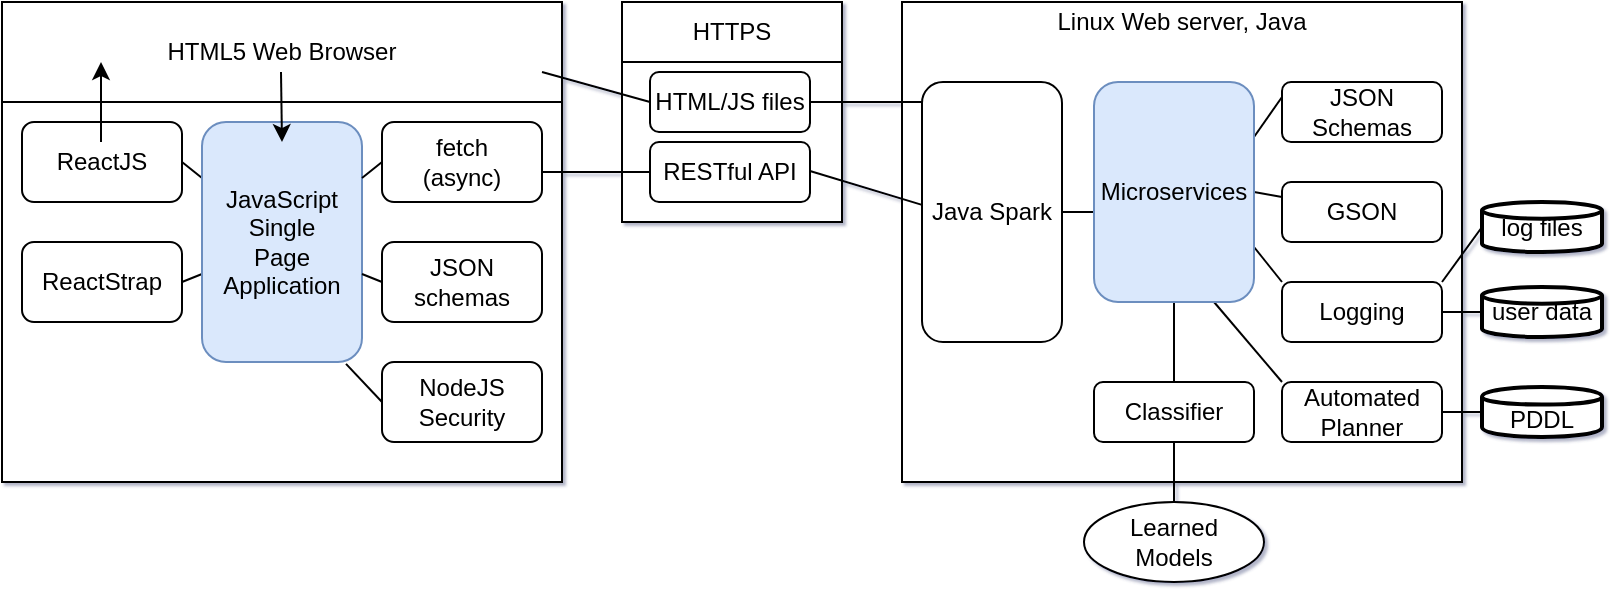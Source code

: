 <mxfile version="13.6.10" type="device"><diagram id="PT35EyfSLa0vzSes3Dm7" name="Page-1"><mxGraphModel dx="496" dy="776" grid="1" gridSize="10" guides="1" tooltips="1" connect="1" arrows="1" fold="1" page="1" pageScale="1" pageWidth="850" pageHeight="1100" math="0" shadow="1"><root><mxCell id="0"/><mxCell id="1" parent="0"/><mxCell id="Cc42eQVqFO9KSYnbwON6-1" value="" style="rounded=0;whiteSpace=wrap;html=1;" vertex="1" parent="1"><mxGeometry x="40" y="40" width="280" height="240" as="geometry"/></mxCell><mxCell id="Cc42eQVqFO9KSYnbwON6-2" value="" style="rounded=0;whiteSpace=wrap;html=1;" vertex="1" parent="1"><mxGeometry x="490" y="40" width="280" height="240" as="geometry"/></mxCell><mxCell id="Cc42eQVqFO9KSYnbwON6-4" value="HTML5 Web Browser" style="rounded=0;whiteSpace=wrap;html=1;" vertex="1" parent="1"><mxGeometry x="40" y="40" width="280" height="50" as="geometry"/></mxCell><mxCell id="Cc42eQVqFO9KSYnbwON6-44" style="edgeStyle=none;rounded=0;orthogonalLoop=1;jettySize=auto;html=1;exitX=1;exitY=0.5;exitDx=0;exitDy=0;startArrow=none;startFill=0;endArrow=none;endFill=0;" edge="1" parent="1" source="Cc42eQVqFO9KSYnbwON6-5" target="Cc42eQVqFO9KSYnbwON6-7"><mxGeometry relative="1" as="geometry"/></mxCell><mxCell id="Cc42eQVqFO9KSYnbwON6-5" value="ReactJS" style="rounded=1;whiteSpace=wrap;html=1;" vertex="1" parent="1"><mxGeometry x="50" y="100" width="80" height="40" as="geometry"/></mxCell><mxCell id="Cc42eQVqFO9KSYnbwON6-45" style="edgeStyle=none;rounded=0;orthogonalLoop=1;jettySize=auto;html=1;exitX=1;exitY=0.5;exitDx=0;exitDy=0;startArrow=none;startFill=0;endArrow=none;endFill=0;" edge="1" parent="1" source="Cc42eQVqFO9KSYnbwON6-6" target="Cc42eQVqFO9KSYnbwON6-7"><mxGeometry relative="1" as="geometry"/></mxCell><mxCell id="Cc42eQVqFO9KSYnbwON6-6" value="ReactStrap" style="rounded=1;whiteSpace=wrap;html=1;" vertex="1" parent="1"><mxGeometry x="50" y="160" width="80" height="40" as="geometry"/></mxCell><mxCell id="Cc42eQVqFO9KSYnbwON6-60" style="edgeStyle=none;rounded=0;orthogonalLoop=1;jettySize=auto;html=1;entryX=0;entryY=0.5;entryDx=0;entryDy=0;startArrow=none;startFill=0;endArrow=none;endFill=0;exitX=0.9;exitY=1.008;exitDx=0;exitDy=0;exitPerimeter=0;" edge="1" parent="1" source="Cc42eQVqFO9KSYnbwON6-7" target="Cc42eQVqFO9KSYnbwON6-59"><mxGeometry relative="1" as="geometry"/></mxCell><mxCell id="Cc42eQVqFO9KSYnbwON6-7" value="&lt;div&gt;JavaScript&lt;/div&gt;&lt;div&gt;Single&lt;/div&gt;&lt;div&gt;Page&lt;/div&gt;&lt;div&gt;Application&lt;br&gt;&lt;/div&gt;" style="rounded=1;whiteSpace=wrap;html=1;fillColor=#dae8fc;strokeColor=#6c8ebf;" vertex="1" parent="1"><mxGeometry x="140" y="100" width="80" height="120" as="geometry"/></mxCell><mxCell id="Cc42eQVqFO9KSYnbwON6-46" style="edgeStyle=none;rounded=0;orthogonalLoop=1;jettySize=auto;html=1;exitX=0;exitY=0.5;exitDx=0;exitDy=0;startArrow=none;startFill=0;endArrow=none;endFill=0;" edge="1" parent="1" source="Cc42eQVqFO9KSYnbwON6-8" target="Cc42eQVqFO9KSYnbwON6-7"><mxGeometry relative="1" as="geometry"/></mxCell><mxCell id="Cc42eQVqFO9KSYnbwON6-8" value="&lt;div&gt;fetch&lt;/div&gt;&lt;div&gt;(async)&lt;br&gt;&lt;/div&gt;" style="rounded=1;whiteSpace=wrap;html=1;" vertex="1" parent="1"><mxGeometry x="230" y="100" width="80" height="40" as="geometry"/></mxCell><mxCell id="Cc42eQVqFO9KSYnbwON6-48" style="edgeStyle=none;rounded=0;orthogonalLoop=1;jettySize=auto;html=1;exitX=0;exitY=0.5;exitDx=0;exitDy=0;startArrow=none;startFill=0;endArrow=none;endFill=0;" edge="1" parent="1" source="Cc42eQVqFO9KSYnbwON6-9" target="Cc42eQVqFO9KSYnbwON6-7"><mxGeometry relative="1" as="geometry"/></mxCell><mxCell id="Cc42eQVqFO9KSYnbwON6-9" value="&lt;div&gt;JSON&lt;/div&gt;&lt;div&gt;schemas&lt;br&gt;&lt;/div&gt;" style="rounded=1;whiteSpace=wrap;html=1;" vertex="1" parent="1"><mxGeometry x="230" y="160" width="80" height="40" as="geometry"/></mxCell><mxCell id="Cc42eQVqFO9KSYnbwON6-10" value="" style="whiteSpace=wrap;html=1;aspect=fixed;" vertex="1" parent="1"><mxGeometry x="350" y="40" width="110" height="110" as="geometry"/></mxCell><mxCell id="Cc42eQVqFO9KSYnbwON6-52" style="edgeStyle=none;rounded=0;orthogonalLoop=1;jettySize=auto;html=1;exitX=1;exitY=0.5;exitDx=0;exitDy=0;startArrow=none;startFill=0;endArrow=none;endFill=0;" edge="1" parent="1" source="Cc42eQVqFO9KSYnbwON6-11"><mxGeometry relative="1" as="geometry"><mxPoint x="500" y="90" as="targetPoint"/></mxGeometry></mxCell><mxCell id="Cc42eQVqFO9KSYnbwON6-11" value="HTML/JS files" style="rounded=1;whiteSpace=wrap;html=1;" vertex="1" parent="1"><mxGeometry x="364" y="75" width="80" height="30" as="geometry"/></mxCell><mxCell id="Cc42eQVqFO9KSYnbwON6-12" value="HTTPS" style="rounded=0;whiteSpace=wrap;html=1;" vertex="1" parent="1"><mxGeometry x="350" y="40" width="110" height="30" as="geometry"/></mxCell><mxCell id="Cc42eQVqFO9KSYnbwON6-51" style="edgeStyle=none;rounded=0;orthogonalLoop=1;jettySize=auto;html=1;exitX=1;exitY=0.25;exitDx=0;exitDy=0;startArrow=none;startFill=0;endArrow=none;endFill=0;" edge="1" parent="1"><mxGeometry relative="1" as="geometry"><mxPoint x="444" y="124.5" as="sourcePoint"/><mxPoint x="500" y="141.423" as="targetPoint"/></mxGeometry></mxCell><mxCell id="Cc42eQVqFO9KSYnbwON6-13" value="RESTful API" style="rounded=1;whiteSpace=wrap;html=1;" vertex="1" parent="1"><mxGeometry x="364" y="110" width="80" height="30" as="geometry"/></mxCell><mxCell id="Cc42eQVqFO9KSYnbwON6-14" value="" style="endArrow=none;startArrow=none;html=1;entryX=0;entryY=0.5;entryDx=0;entryDy=0;endFill=0;startFill=0;" edge="1" parent="1" target="Cc42eQVqFO9KSYnbwON6-11"><mxGeometry width="50" height="50" relative="1" as="geometry"><mxPoint x="310" y="75" as="sourcePoint"/><mxPoint x="364" y="75" as="targetPoint"/></mxGeometry></mxCell><mxCell id="Cc42eQVqFO9KSYnbwON6-28" value="" style="edgeStyle=none;rounded=0;orthogonalLoop=1;jettySize=auto;html=1;startArrow=none;startFill=0;endArrow=none;endFill=0;entryX=0.013;entryY=0.591;entryDx=0;entryDy=0;entryPerimeter=0;" edge="1" parent="1" source="Cc42eQVqFO9KSYnbwON6-16" target="Cc42eQVqFO9KSYnbwON6-17"><mxGeometry relative="1" as="geometry"/></mxCell><mxCell id="Cc42eQVqFO9KSYnbwON6-16" value="Java Spark" style="rounded=1;whiteSpace=wrap;html=1;" vertex="1" parent="1"><mxGeometry x="500" y="80" width="70" height="130" as="geometry"/></mxCell><mxCell id="Cc42eQVqFO9KSYnbwON6-27" style="edgeStyle=none;rounded=0;orthogonalLoop=1;jettySize=auto;html=1;startArrow=none;startFill=0;endArrow=none;endFill=0;" edge="1" parent="1" source="Cc42eQVqFO9KSYnbwON6-17" target="Cc42eQVqFO9KSYnbwON6-25"><mxGeometry relative="1" as="geometry"/></mxCell><mxCell id="Cc42eQVqFO9KSYnbwON6-30" style="edgeStyle=none;rounded=0;orthogonalLoop=1;jettySize=auto;html=1;exitX=1;exitY=0.25;exitDx=0;exitDy=0;entryX=0;entryY=0.25;entryDx=0;entryDy=0;startArrow=none;startFill=0;endArrow=none;endFill=0;" edge="1" parent="1" source="Cc42eQVqFO9KSYnbwON6-17" target="Cc42eQVqFO9KSYnbwON6-22"><mxGeometry relative="1" as="geometry"/></mxCell><mxCell id="Cc42eQVqFO9KSYnbwON6-31" style="edgeStyle=none;rounded=0;orthogonalLoop=1;jettySize=auto;html=1;exitX=1;exitY=0.5;exitDx=0;exitDy=0;entryX=0;entryY=0.25;entryDx=0;entryDy=0;startArrow=none;startFill=0;endArrow=none;endFill=0;" edge="1" parent="1" source="Cc42eQVqFO9KSYnbwON6-17" target="Cc42eQVqFO9KSYnbwON6-21"><mxGeometry relative="1" as="geometry"/></mxCell><mxCell id="Cc42eQVqFO9KSYnbwON6-32" style="edgeStyle=none;rounded=0;orthogonalLoop=1;jettySize=auto;html=1;exitX=1;exitY=0.75;exitDx=0;exitDy=0;entryX=0;entryY=0;entryDx=0;entryDy=0;startArrow=none;startFill=0;endArrow=none;endFill=0;" edge="1" parent="1" source="Cc42eQVqFO9KSYnbwON6-17" target="Cc42eQVqFO9KSYnbwON6-19"><mxGeometry relative="1" as="geometry"/></mxCell><mxCell id="Cc42eQVqFO9KSYnbwON6-33" style="edgeStyle=none;rounded=0;orthogonalLoop=1;jettySize=auto;html=1;exitX=0.75;exitY=1;exitDx=0;exitDy=0;entryX=0;entryY=0;entryDx=0;entryDy=0;startArrow=none;startFill=0;endArrow=none;endFill=0;" edge="1" parent="1" source="Cc42eQVqFO9KSYnbwON6-17" target="Cc42eQVqFO9KSYnbwON6-24"><mxGeometry relative="1" as="geometry"/></mxCell><mxCell id="Cc42eQVqFO9KSYnbwON6-17" value="Microservices" style="rounded=1;whiteSpace=wrap;html=1;fillColor=#dae8fc;strokeColor=#6c8ebf;" vertex="1" parent="1"><mxGeometry x="586" y="80" width="80" height="110" as="geometry"/></mxCell><mxCell id="Cc42eQVqFO9KSYnbwON6-35" style="edgeStyle=none;rounded=0;orthogonalLoop=1;jettySize=auto;html=1;exitX=1;exitY=0.5;exitDx=0;exitDy=0;entryX=0;entryY=0.5;entryDx=0;entryDy=0;entryPerimeter=0;startArrow=none;startFill=0;endArrow=none;endFill=0;" edge="1" parent="1" source="Cc42eQVqFO9KSYnbwON6-19" target="Cc42eQVqFO9KSYnbwON6-34"><mxGeometry relative="1" as="geometry"/></mxCell><mxCell id="Cc42eQVqFO9KSYnbwON6-54" style="edgeStyle=none;rounded=0;orthogonalLoop=1;jettySize=auto;html=1;exitX=1;exitY=0;exitDx=0;exitDy=0;entryX=0;entryY=0.5;entryDx=0;entryDy=0;entryPerimeter=0;startArrow=none;startFill=0;endArrow=none;endFill=0;" edge="1" parent="1" source="Cc42eQVqFO9KSYnbwON6-19" target="Cc42eQVqFO9KSYnbwON6-53"><mxGeometry relative="1" as="geometry"/></mxCell><mxCell id="Cc42eQVqFO9KSYnbwON6-19" value="Logging" style="rounded=1;whiteSpace=wrap;html=1;" vertex="1" parent="1"><mxGeometry x="680" y="180" width="80" height="30" as="geometry"/></mxCell><mxCell id="Cc42eQVqFO9KSYnbwON6-21" value="GSON" style="rounded=1;whiteSpace=wrap;html=1;" vertex="1" parent="1"><mxGeometry x="680" y="130" width="80" height="30" as="geometry"/></mxCell><mxCell id="Cc42eQVqFO9KSYnbwON6-22" value="JSON Schemas" style="rounded=1;whiteSpace=wrap;html=1;" vertex="1" parent="1"><mxGeometry x="680" y="80" width="80" height="30" as="geometry"/></mxCell><mxCell id="Cc42eQVqFO9KSYnbwON6-24" value="&lt;div&gt;Automated&lt;/div&gt;&lt;div&gt;Planner&lt;br&gt;&lt;/div&gt;" style="rounded=1;whiteSpace=wrap;html=1;" vertex="1" parent="1"><mxGeometry x="680" y="230" width="80" height="30" as="geometry"/></mxCell><mxCell id="Cc42eQVqFO9KSYnbwON6-57" style="edgeStyle=none;rounded=0;orthogonalLoop=1;jettySize=auto;html=1;exitX=0.5;exitY=1;exitDx=0;exitDy=0;entryX=0.5;entryY=0;entryDx=0;entryDy=0;startArrow=none;startFill=0;endArrow=none;endFill=0;" edge="1" parent="1" source="Cc42eQVqFO9KSYnbwON6-25" target="Cc42eQVqFO9KSYnbwON6-56"><mxGeometry relative="1" as="geometry"/></mxCell><mxCell id="Cc42eQVqFO9KSYnbwON6-25" value="Classifier" style="rounded=1;whiteSpace=wrap;html=1;" vertex="1" parent="1"><mxGeometry x="586" y="230" width="80" height="30" as="geometry"/></mxCell><mxCell id="Cc42eQVqFO9KSYnbwON6-34" value="user data" style="strokeWidth=2;html=1;shape=mxgraph.flowchart.database;whiteSpace=wrap;" vertex="1" parent="1"><mxGeometry x="780" y="182.5" width="60" height="25" as="geometry"/></mxCell><mxCell id="Cc42eQVqFO9KSYnbwON6-38" style="edgeStyle=none;rounded=0;orthogonalLoop=1;jettySize=auto;html=1;exitX=0;exitY=0.5;exitDx=0;exitDy=0;entryX=1;entryY=0.5;entryDx=0;entryDy=0;startArrow=none;startFill=0;endArrow=none;endFill=0;" edge="1" parent="1" source="Cc42eQVqFO9KSYnbwON6-36" target="Cc42eQVqFO9KSYnbwON6-24"><mxGeometry relative="1" as="geometry"/></mxCell><mxCell id="Cc42eQVqFO9KSYnbwON6-36" value="PDDL" style="shape=cylinder;whiteSpace=wrap;html=1;boundedLbl=1;backgroundOutline=1;strokeWidth=2;" vertex="1" parent="1"><mxGeometry x="780" y="232.5" width="60" height="25" as="geometry"/></mxCell><mxCell id="Cc42eQVqFO9KSYnbwON6-40" value="" style="endArrow=classic;html=1;" edge="1" parent="1"><mxGeometry width="50" height="50" relative="1" as="geometry"><mxPoint x="89.5" y="110" as="sourcePoint"/><mxPoint x="89.5" y="70" as="targetPoint"/></mxGeometry></mxCell><mxCell id="Cc42eQVqFO9KSYnbwON6-43" value="" style="endArrow=classic;html=1;" edge="1" parent="1"><mxGeometry width="50" height="50" relative="1" as="geometry"><mxPoint x="179.5" y="75" as="sourcePoint"/><mxPoint x="180" y="110" as="targetPoint"/></mxGeometry></mxCell><mxCell id="Cc42eQVqFO9KSYnbwON6-50" value="" style="endArrow=none;html=1;endFill=0;" edge="1" parent="1"><mxGeometry width="50" height="50" relative="1" as="geometry"><mxPoint x="310" y="125" as="sourcePoint"/><mxPoint x="364" y="125" as="targetPoint"/></mxGeometry></mxCell><mxCell id="Cc42eQVqFO9KSYnbwON6-53" value="log files" style="strokeWidth=2;html=1;shape=mxgraph.flowchart.database;whiteSpace=wrap;" vertex="1" parent="1"><mxGeometry x="780" y="140" width="60" height="25" as="geometry"/></mxCell><mxCell id="Cc42eQVqFO9KSYnbwON6-55" value="Linux Web server, Java" style="text;html=1;strokeColor=none;fillColor=none;align=center;verticalAlign=middle;whiteSpace=wrap;rounded=0;" vertex="1" parent="1"><mxGeometry x="563" y="40" width="134" height="20" as="geometry"/></mxCell><mxCell id="Cc42eQVqFO9KSYnbwON6-56" value="&lt;div&gt;Learned&lt;/div&gt;&lt;div&gt;Models&lt;br&gt;&lt;/div&gt;" style="ellipse;whiteSpace=wrap;html=1;" vertex="1" parent="1"><mxGeometry x="581" y="290" width="90" height="40" as="geometry"/></mxCell><mxCell id="Cc42eQVqFO9KSYnbwON6-59" value="&lt;div&gt;NodeJS&lt;/div&gt;&lt;div&gt;Security&lt;br&gt;&lt;/div&gt;" style="rounded=1;whiteSpace=wrap;html=1;" vertex="1" parent="1"><mxGeometry x="230" y="220" width="80" height="40" as="geometry"/></mxCell></root></mxGraphModel></diagram></mxfile>
